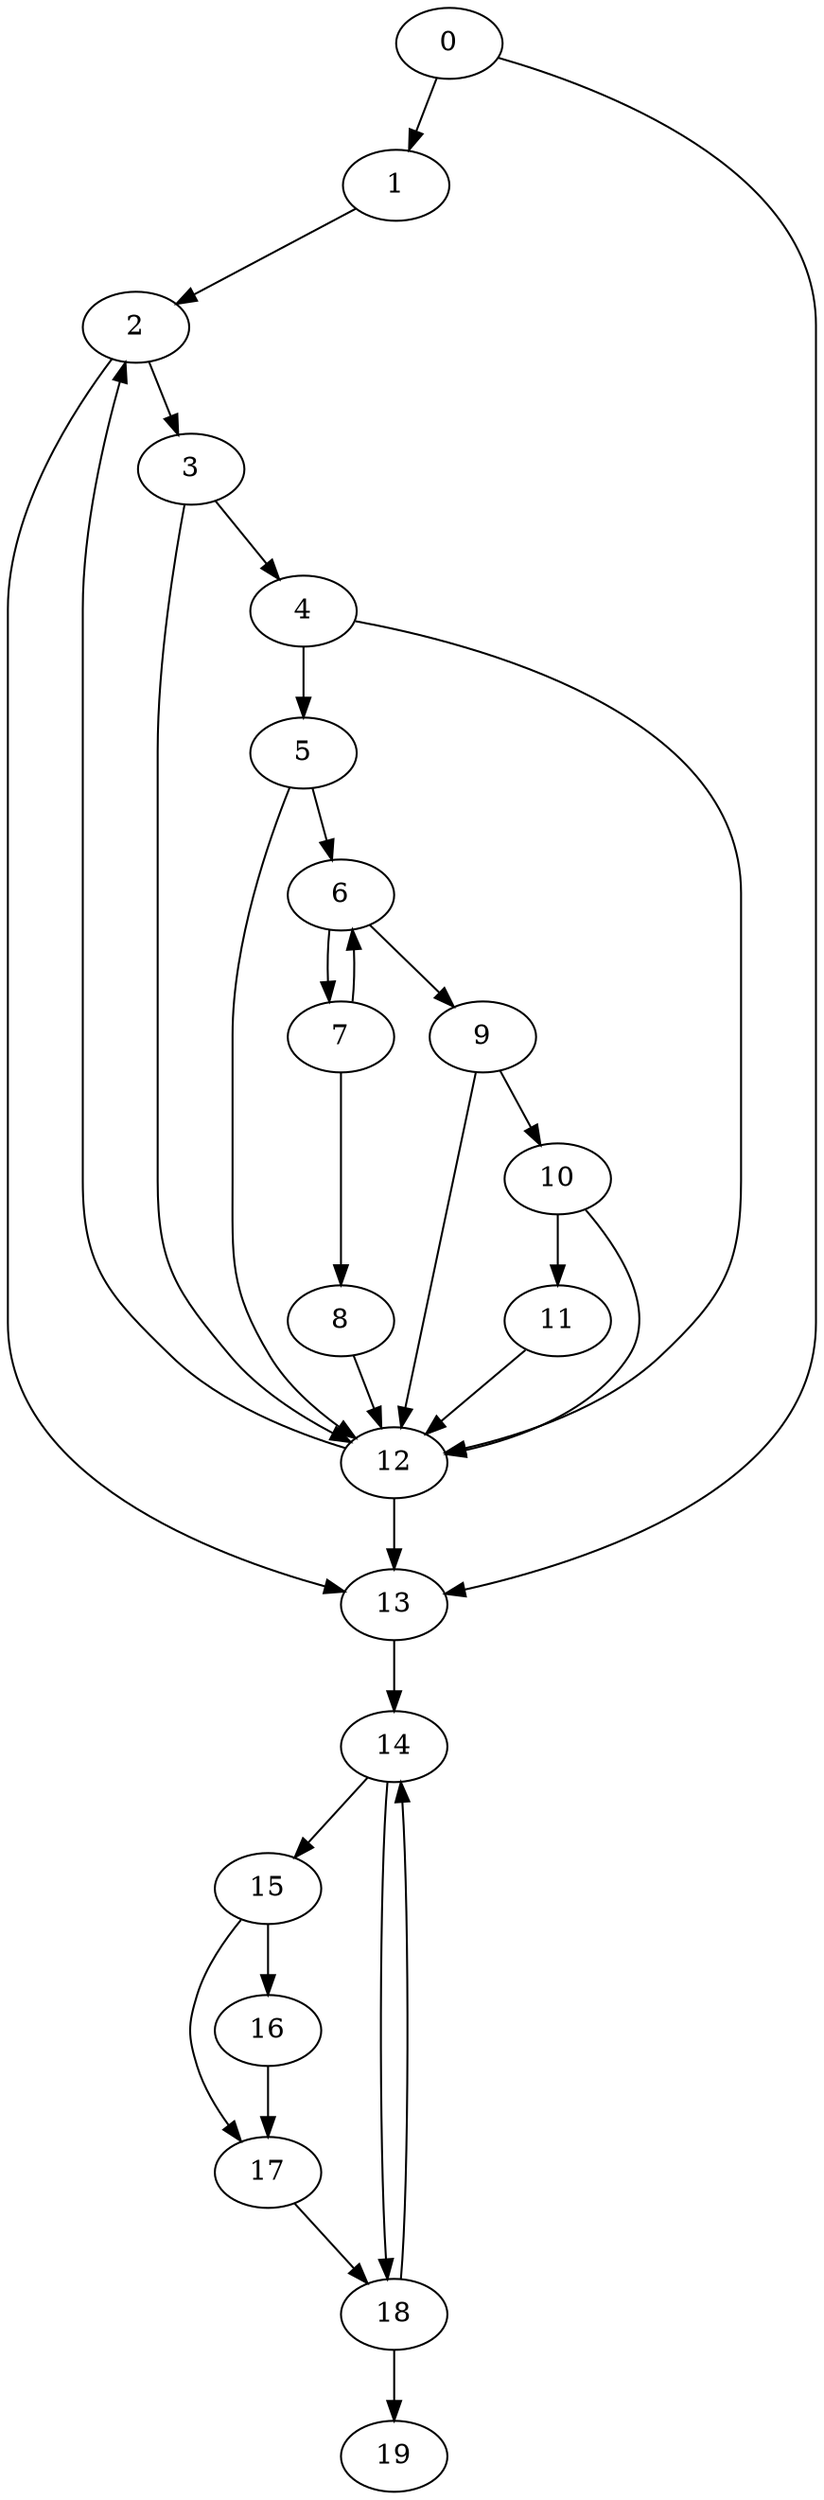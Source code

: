 digraph {
	0
	1
	2
	3
	4
	5
	6
	7
	8
	9
	10
	11
	12
	13
	14
	15
	16
	17
	18
	19
	6 -> 7
	5 -> 12
	8 -> 12
	9 -> 12
	10 -> 12
	11 -> 12
	3 -> 12
	4 -> 12
	0 -> 13
	2 -> 13
	12 -> 13
	18 -> 14
	13 -> 14
	14 -> 15
	1 -> 2
	12 -> 2
	10 -> 11
	0 -> 1
	9 -> 10
	7 -> 6
	5 -> 6
	14 -> 18
	17 -> 18
	2 -> 3
	3 -> 4
	6 -> 9
	15 -> 16
	15 -> 17
	16 -> 17
	18 -> 19
	4 -> 5
	7 -> 8
}
